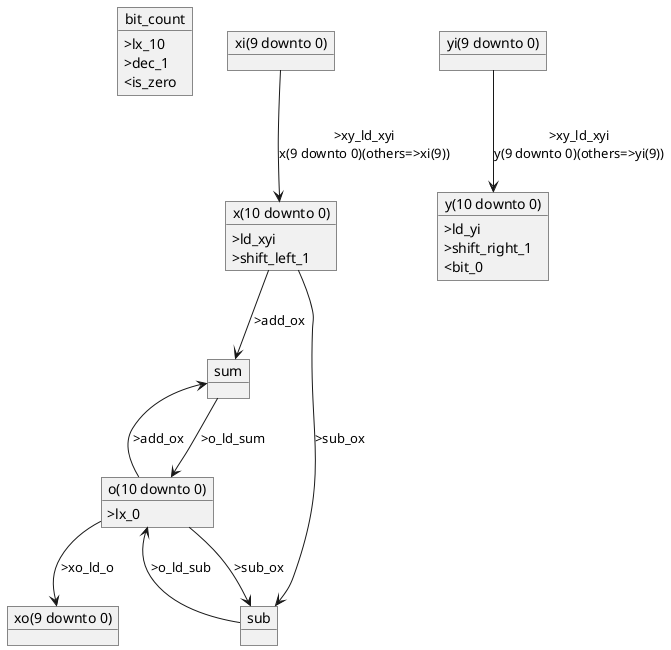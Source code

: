 @startuml
object bit_count {
    >lx_10
    >dec_1
    <is_zero
}

object "xi(9 downto 0)" as xi
object "yi(9 downto 0)" as yi
object "xo(9 downto 0)" as xo

object "x(10 downto 0)" as x {
    >ld_xyi
    >shift_left_1
}
object "y(10 downto 0)" as y {
    >ld_yi
    >shift_right_1
    <bit_0
}

xi --> x : >xy_ld_xyi\nx(9 downto 0)(others=>xi(9))
yi --> y : >xy_ld_xyi\ny(9 downto 0)(others=>yi(9))


object sum
object sub

object "o(10 downto 0)" as o {
    >lx_0
}


x --> sum : >add_ox
o --> sum : >add_ox
sum --> o : >o_ld_sum

x --> sub : >sub_ox
o --> sub : >sub_ox
sub --> o : >o_ld_sub

o --> xo : >xo_ld_o

@enduml

